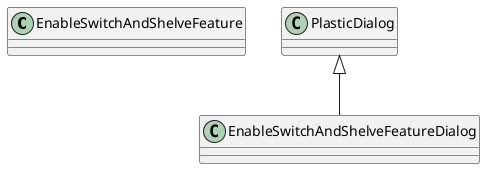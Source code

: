 @startuml
class EnableSwitchAndShelveFeature {
}
class EnableSwitchAndShelveFeatureDialog {
}
PlasticDialog <|-- EnableSwitchAndShelveFeatureDialog
@enduml
